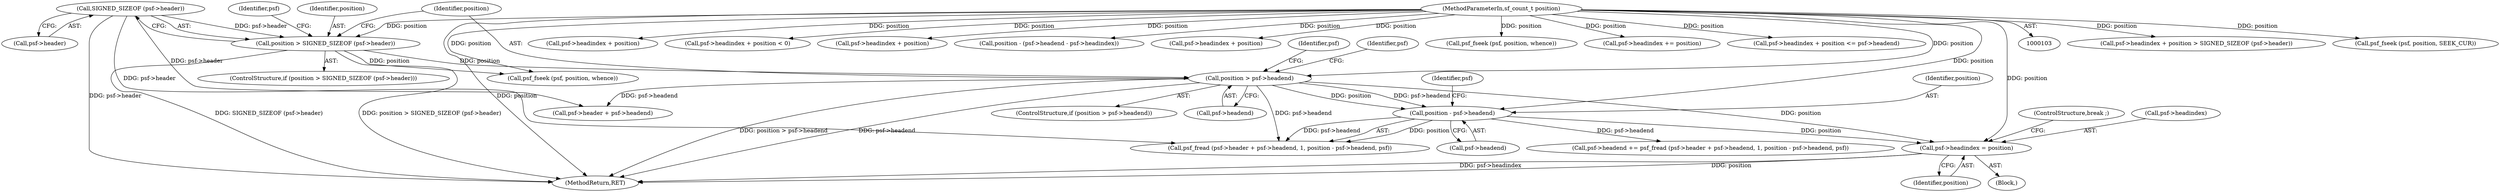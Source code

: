 digraph "0_libsndfile_708e996c87c5fae77b104ccfeb8f6db784c32074_14@pointer" {
"1000150" [label="(Call,psf->headindex = position)"];
"1000126" [label="(Call,position > psf->headend)"];
"1000113" [label="(Call,position > SIGNED_SIZEOF (psf->header))"];
"1000105" [label="(MethodParameterIn,sf_count_t position)"];
"1000115" [label="(Call,SIGNED_SIZEOF (psf->header))"];
"1000144" [label="(Call,position - psf->headend)"];
"1000199" [label="(Call,psf->headindex + position > SIGNED_SIZEOF (psf->header))"];
"1000217" [label="(Call,psf_fseek (psf, position, SEEK_CUR))"];
"1000183" [label="(Call,psf->headindex + position)"];
"1000149" [label="(Identifier,psf)"];
"1000113" [label="(Call,position > SIGNED_SIZEOF (psf->header))"];
"1000158" [label="(Call,psf->headindex + position < 0)"];
"1000200" [label="(Call,psf->headindex + position)"];
"1000114" [label="(Identifier,position)"];
"1000235" [label="(Call,position - (psf->headend - psf->headindex))"];
"1000159" [label="(Call,psf->headindex + position)"];
"1000105" [label="(MethodParameterIn,sf_count_t position)"];
"1000120" [label="(Call,psf_fseek (psf, position, whence))"];
"1000125" [label="(ControlStructure,if (position > psf->headend))"];
"1000115" [label="(Call,SIGNED_SIZEOF (psf->header))"];
"1000155" [label="(ControlStructure,break ;)"];
"1000144" [label="(Call,position - psf->headend)"];
"1000126" [label="(Call,position > psf->headend)"];
"1000260" [label="(MethodReturn,RET)"];
"1000176" [label="(Call,psf_fseek (psf, position, whence))"];
"1000110" [label="(Block,)"];
"1000150" [label="(Call,psf->headindex = position)"];
"1000135" [label="(Call,psf_fread (psf->header + psf->headend, 1, position - psf->headend, psf))"];
"1000128" [label="(Call,psf->headend)"];
"1000136" [label="(Call,psf->header + psf->headend)"];
"1000116" [label="(Call,psf->header)"];
"1000133" [label="(Identifier,psf)"];
"1000192" [label="(Call,psf->headindex += position)"];
"1000152" [label="(Identifier,psf)"];
"1000127" [label="(Identifier,position)"];
"1000112" [label="(ControlStructure,if (position > SIGNED_SIZEOF (psf->header)))"];
"1000131" [label="(Call,psf->headend += psf_fread (psf->header + psf->headend, 1, position - psf->headend, psf))"];
"1000182" [label="(Call,psf->headindex + position <= psf->headend)"];
"1000121" [label="(Identifier,psf)"];
"1000146" [label="(Call,psf->headend)"];
"1000154" [label="(Identifier,position)"];
"1000145" [label="(Identifier,position)"];
"1000151" [label="(Call,psf->headindex)"];
"1000150" -> "1000110"  [label="AST: "];
"1000150" -> "1000154"  [label="CFG: "];
"1000151" -> "1000150"  [label="AST: "];
"1000154" -> "1000150"  [label="AST: "];
"1000155" -> "1000150"  [label="CFG: "];
"1000150" -> "1000260"  [label="DDG: position"];
"1000150" -> "1000260"  [label="DDG: psf->headindex"];
"1000126" -> "1000150"  [label="DDG: position"];
"1000144" -> "1000150"  [label="DDG: position"];
"1000105" -> "1000150"  [label="DDG: position"];
"1000126" -> "1000125"  [label="AST: "];
"1000126" -> "1000128"  [label="CFG: "];
"1000127" -> "1000126"  [label="AST: "];
"1000128" -> "1000126"  [label="AST: "];
"1000133" -> "1000126"  [label="CFG: "];
"1000152" -> "1000126"  [label="CFG: "];
"1000126" -> "1000260"  [label="DDG: psf->headend"];
"1000126" -> "1000260"  [label="DDG: position > psf->headend"];
"1000113" -> "1000126"  [label="DDG: position"];
"1000105" -> "1000126"  [label="DDG: position"];
"1000126" -> "1000135"  [label="DDG: psf->headend"];
"1000126" -> "1000136"  [label="DDG: psf->headend"];
"1000126" -> "1000144"  [label="DDG: position"];
"1000126" -> "1000144"  [label="DDG: psf->headend"];
"1000113" -> "1000112"  [label="AST: "];
"1000113" -> "1000115"  [label="CFG: "];
"1000114" -> "1000113"  [label="AST: "];
"1000115" -> "1000113"  [label="AST: "];
"1000121" -> "1000113"  [label="CFG: "];
"1000127" -> "1000113"  [label="CFG: "];
"1000113" -> "1000260"  [label="DDG: SIGNED_SIZEOF (psf->header)"];
"1000113" -> "1000260"  [label="DDG: position > SIGNED_SIZEOF (psf->header)"];
"1000105" -> "1000113"  [label="DDG: position"];
"1000115" -> "1000113"  [label="DDG: psf->header"];
"1000113" -> "1000120"  [label="DDG: position"];
"1000105" -> "1000103"  [label="AST: "];
"1000105" -> "1000260"  [label="DDG: position"];
"1000105" -> "1000120"  [label="DDG: position"];
"1000105" -> "1000144"  [label="DDG: position"];
"1000105" -> "1000158"  [label="DDG: position"];
"1000105" -> "1000159"  [label="DDG: position"];
"1000105" -> "1000176"  [label="DDG: position"];
"1000105" -> "1000182"  [label="DDG: position"];
"1000105" -> "1000183"  [label="DDG: position"];
"1000105" -> "1000192"  [label="DDG: position"];
"1000105" -> "1000199"  [label="DDG: position"];
"1000105" -> "1000200"  [label="DDG: position"];
"1000105" -> "1000217"  [label="DDG: position"];
"1000105" -> "1000235"  [label="DDG: position"];
"1000115" -> "1000116"  [label="CFG: "];
"1000116" -> "1000115"  [label="AST: "];
"1000115" -> "1000260"  [label="DDG: psf->header"];
"1000115" -> "1000135"  [label="DDG: psf->header"];
"1000115" -> "1000136"  [label="DDG: psf->header"];
"1000144" -> "1000135"  [label="AST: "];
"1000144" -> "1000146"  [label="CFG: "];
"1000145" -> "1000144"  [label="AST: "];
"1000146" -> "1000144"  [label="AST: "];
"1000149" -> "1000144"  [label="CFG: "];
"1000144" -> "1000131"  [label="DDG: psf->headend"];
"1000144" -> "1000135"  [label="DDG: position"];
"1000144" -> "1000135"  [label="DDG: psf->headend"];
}
